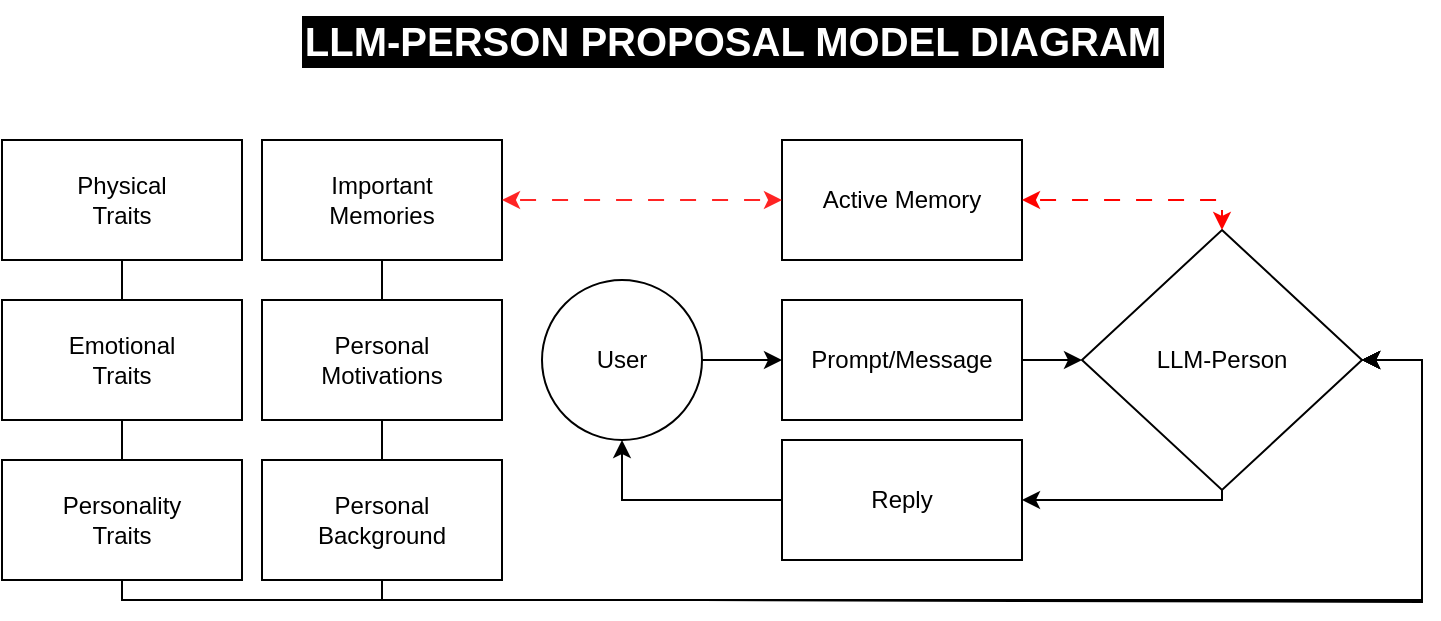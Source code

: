 <mxfile version="26.0.6">
  <diagram name="Page-1" id="jmSWN09cEodel8YmtCqm">
    <mxGraphModel dx="1056" dy="704" grid="1" gridSize="10" guides="1" tooltips="1" connect="1" arrows="1" fold="1" page="1" pageScale="1" pageWidth="850" pageHeight="1100" math="0" shadow="0">
      <root>
        <mxCell id="0" />
        <mxCell id="1" parent="0" />
        <mxCell id="NLXJhFhTE_TYRiMKEVt1-61" style="edgeStyle=orthogonalEdgeStyle;rounded=0;orthogonalLoop=1;jettySize=auto;html=1;entryX=1;entryY=0.5;entryDx=0;entryDy=0;" edge="1" parent="1" source="NLXJhFhTE_TYRiMKEVt1-7" target="NLXJhFhTE_TYRiMKEVt1-23">
          <mxGeometry relative="1" as="geometry">
            <Array as="points">
              <mxPoint x="260" y="320" />
              <mxPoint x="780" y="320" />
              <mxPoint x="780" y="200" />
            </Array>
          </mxGeometry>
        </mxCell>
        <mxCell id="NLXJhFhTE_TYRiMKEVt1-59" style="edgeStyle=orthogonalEdgeStyle;rounded=0;orthogonalLoop=1;jettySize=auto;html=1;entryX=1;entryY=0.5;entryDx=0;entryDy=0;" edge="1" parent="1" source="NLXJhFhTE_TYRiMKEVt1-6" target="NLXJhFhTE_TYRiMKEVt1-23">
          <mxGeometry relative="1" as="geometry">
            <Array as="points">
              <mxPoint x="260" y="320" />
              <mxPoint x="780" y="320" />
              <mxPoint x="780" y="200" />
            </Array>
          </mxGeometry>
        </mxCell>
        <mxCell id="NLXJhFhTE_TYRiMKEVt1-60" style="edgeStyle=orthogonalEdgeStyle;rounded=0;orthogonalLoop=1;jettySize=auto;html=1;entryX=1;entryY=0.5;entryDx=0;entryDy=0;" edge="1" parent="1" source="NLXJhFhTE_TYRiMKEVt1-2" target="NLXJhFhTE_TYRiMKEVt1-23">
          <mxGeometry relative="1" as="geometry">
            <Array as="points">
              <mxPoint x="130" y="320" />
              <mxPoint x="780" y="320" />
              <mxPoint x="780" y="200" />
            </Array>
          </mxGeometry>
        </mxCell>
        <mxCell id="NLXJhFhTE_TYRiMKEVt1-2" value="Physical&lt;div&gt;Traits&lt;/div&gt;" style="rounded=0;whiteSpace=wrap;html=1;" vertex="1" parent="1">
          <mxGeometry x="70" y="90" width="120" height="60" as="geometry" />
        </mxCell>
        <mxCell id="NLXJhFhTE_TYRiMKEVt1-58" style="edgeStyle=orthogonalEdgeStyle;rounded=0;orthogonalLoop=1;jettySize=auto;html=1;entryX=1;entryY=0.5;entryDx=0;entryDy=0;" edge="1" parent="1" source="NLXJhFhTE_TYRiMKEVt1-3" target="NLXJhFhTE_TYRiMKEVt1-23">
          <mxGeometry relative="1" as="geometry">
            <Array as="points">
              <mxPoint x="130" y="320" />
              <mxPoint x="780" y="320" />
              <mxPoint x="780" y="200" />
            </Array>
          </mxGeometry>
        </mxCell>
        <mxCell id="NLXJhFhTE_TYRiMKEVt1-3" value="Emotional&lt;br&gt;&lt;div&gt;Traits&lt;/div&gt;" style="rounded=0;whiteSpace=wrap;html=1;" vertex="1" parent="1">
          <mxGeometry x="70" y="170" width="120" height="60" as="geometry" />
        </mxCell>
        <mxCell id="NLXJhFhTE_TYRiMKEVt1-5" value="Personal&lt;div&gt;Background&lt;/div&gt;" style="rounded=0;whiteSpace=wrap;html=1;" vertex="1" parent="1">
          <mxGeometry x="200" y="250" width="120" height="60" as="geometry" />
        </mxCell>
        <mxCell id="NLXJhFhTE_TYRiMKEVt1-6" value="Personal&lt;div&gt;Motivations&lt;/div&gt;" style="rounded=0;whiteSpace=wrap;html=1;" vertex="1" parent="1">
          <mxGeometry x="200" y="170" width="120" height="60" as="geometry" />
        </mxCell>
        <mxCell id="NLXJhFhTE_TYRiMKEVt1-7" value="Important&lt;div&gt;Memories&lt;/div&gt;" style="rounded=0;whiteSpace=wrap;html=1;" vertex="1" parent="1">
          <mxGeometry x="200" y="90" width="120" height="60" as="geometry" />
        </mxCell>
        <mxCell id="NLXJhFhTE_TYRiMKEVt1-56" style="edgeStyle=orthogonalEdgeStyle;rounded=0;orthogonalLoop=1;jettySize=auto;html=1;entryX=1;entryY=0.5;entryDx=0;entryDy=0;" edge="1" parent="1" target="NLXJhFhTE_TYRiMKEVt1-23">
          <mxGeometry relative="1" as="geometry">
            <mxPoint x="420" y="320.024" as="sourcePoint" />
            <Array as="points">
              <mxPoint x="780" y="321" />
              <mxPoint x="780" y="200" />
            </Array>
          </mxGeometry>
        </mxCell>
        <mxCell id="NLXJhFhTE_TYRiMKEVt1-54" style="edgeStyle=orthogonalEdgeStyle;rounded=0;orthogonalLoop=1;jettySize=auto;html=1;entryX=1;entryY=0.5;entryDx=0;entryDy=0;exitX=0.5;exitY=1;exitDx=0;exitDy=0;" edge="1" parent="1" source="NLXJhFhTE_TYRiMKEVt1-23" target="NLXJhFhTE_TYRiMKEVt1-46">
          <mxGeometry relative="1" as="geometry">
            <mxPoint x="755" y="270" as="targetPoint" />
            <Array as="points">
              <mxPoint x="680" y="270" />
            </Array>
          </mxGeometry>
        </mxCell>
        <mxCell id="NLXJhFhTE_TYRiMKEVt1-23" value="LLM-Person" style="rhombus;whiteSpace=wrap;html=1;" vertex="1" parent="1">
          <mxGeometry x="610" y="135" width="140" height="130" as="geometry" />
        </mxCell>
        <mxCell id="NLXJhFhTE_TYRiMKEVt1-25" value="Active Memory" style="rounded=0;whiteSpace=wrap;html=1;" vertex="1" parent="1">
          <mxGeometry x="460" y="90" width="120" height="60" as="geometry" />
        </mxCell>
        <mxCell id="NLXJhFhTE_TYRiMKEVt1-57" style="edgeStyle=orthogonalEdgeStyle;rounded=0;orthogonalLoop=1;jettySize=auto;html=1;entryX=1;entryY=0.5;entryDx=0;entryDy=0;" edge="1" parent="1" source="NLXJhFhTE_TYRiMKEVt1-4" target="NLXJhFhTE_TYRiMKEVt1-23">
          <mxGeometry relative="1" as="geometry">
            <Array as="points">
              <mxPoint x="130" y="320" />
              <mxPoint x="780" y="320" />
              <mxPoint x="780" y="200" />
            </Array>
          </mxGeometry>
        </mxCell>
        <mxCell id="NLXJhFhTE_TYRiMKEVt1-4" value="Personality&lt;div&gt;&lt;div&gt;Traits&lt;/div&gt;&lt;/div&gt;" style="rounded=0;whiteSpace=wrap;html=1;" vertex="1" parent="1">
          <mxGeometry x="70" y="250" width="120" height="60" as="geometry" />
        </mxCell>
        <mxCell id="NLXJhFhTE_TYRiMKEVt1-45" style="edgeStyle=orthogonalEdgeStyle;rounded=0;orthogonalLoop=1;jettySize=auto;html=1;" edge="1" parent="1" source="NLXJhFhTE_TYRiMKEVt1-42" target="NLXJhFhTE_TYRiMKEVt1-43">
          <mxGeometry relative="1" as="geometry" />
        </mxCell>
        <mxCell id="NLXJhFhTE_TYRiMKEVt1-42" value="User" style="ellipse;whiteSpace=wrap;html=1;aspect=fixed;" vertex="1" parent="1">
          <mxGeometry x="340" y="160" width="80" height="80" as="geometry" />
        </mxCell>
        <mxCell id="NLXJhFhTE_TYRiMKEVt1-44" style="edgeStyle=orthogonalEdgeStyle;rounded=0;orthogonalLoop=1;jettySize=auto;html=1;" edge="1" parent="1" source="NLXJhFhTE_TYRiMKEVt1-43" target="NLXJhFhTE_TYRiMKEVt1-23">
          <mxGeometry relative="1" as="geometry" />
        </mxCell>
        <mxCell id="NLXJhFhTE_TYRiMKEVt1-43" value="Prompt/Message" style="rounded=0;whiteSpace=wrap;html=1;" vertex="1" parent="1">
          <mxGeometry x="460" y="170" width="120" height="60" as="geometry" />
        </mxCell>
        <mxCell id="NLXJhFhTE_TYRiMKEVt1-50" style="edgeStyle=orthogonalEdgeStyle;rounded=0;orthogonalLoop=1;jettySize=auto;html=1;" edge="1" parent="1" source="NLXJhFhTE_TYRiMKEVt1-46" target="NLXJhFhTE_TYRiMKEVt1-42">
          <mxGeometry relative="1" as="geometry">
            <Array as="points">
              <mxPoint x="380" y="270" />
            </Array>
          </mxGeometry>
        </mxCell>
        <mxCell id="NLXJhFhTE_TYRiMKEVt1-46" value="Reply" style="rounded=0;whiteSpace=wrap;html=1;" vertex="1" parent="1">
          <mxGeometry x="460" y="240" width="120" height="60" as="geometry" />
        </mxCell>
        <mxCell id="NLXJhFhTE_TYRiMKEVt1-62" value="" style="endArrow=classic;startArrow=classic;html=1;rounded=0;entryX=0;entryY=0.5;entryDx=0;entryDy=0;flowAnimation=1;strokeColor=#FF2424;" edge="1" parent="1" target="NLXJhFhTE_TYRiMKEVt1-25">
          <mxGeometry width="50" height="50" relative="1" as="geometry">
            <mxPoint x="320" y="120" as="sourcePoint" />
            <mxPoint x="370" y="70" as="targetPoint" />
          </mxGeometry>
        </mxCell>
        <mxCell id="NLXJhFhTE_TYRiMKEVt1-63" value="" style="endArrow=classic;startArrow=classic;html=1;rounded=0;exitX=1;exitY=0.5;exitDx=0;exitDy=0;entryX=0.5;entryY=0;entryDx=0;entryDy=0;strokeColor=#FF0300;flowAnimation=1;" edge="1" parent="1" source="NLXJhFhTE_TYRiMKEVt1-25" target="NLXJhFhTE_TYRiMKEVt1-23">
          <mxGeometry width="50" height="50" relative="1" as="geometry">
            <mxPoint x="650" y="140" as="sourcePoint" />
            <mxPoint x="700" y="90" as="targetPoint" />
            <Array as="points">
              <mxPoint x="680" y="120" />
            </Array>
          </mxGeometry>
        </mxCell>
        <mxCell id="NLXJhFhTE_TYRiMKEVt1-64" value="LLM-PERSON PROPOSAL MODEL DIAGRAM" style="text;html=1;align=center;verticalAlign=middle;resizable=0;points=[];autosize=1;strokeColor=none;fillColor=none;fontSize=20;labelBackgroundColor=#000000;fontColor=#FFFFFF;labelBorderColor=default;textShadow=0;fontStyle=1" vertex="1" parent="1">
          <mxGeometry x="215" y="20" width="440" height="40" as="geometry" />
        </mxCell>
      </root>
    </mxGraphModel>
  </diagram>
</mxfile>
